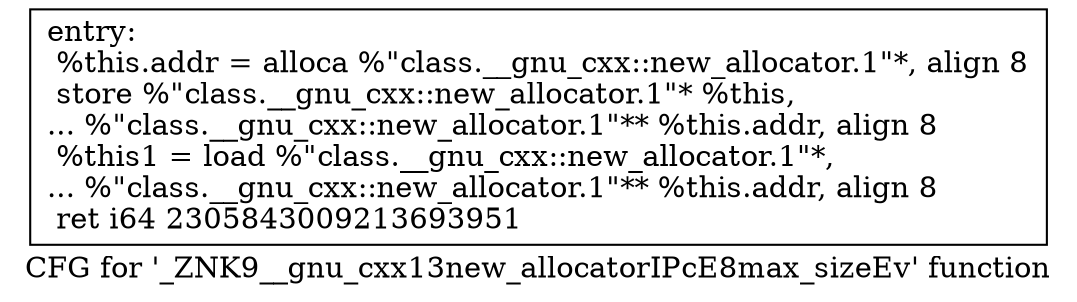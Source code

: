 digraph "CFG for '_ZNK9__gnu_cxx13new_allocatorIPcE8max_sizeEv' function" {
	label="CFG for '_ZNK9__gnu_cxx13new_allocatorIPcE8max_sizeEv' function";

	Node0x6b53cc0 [shape=record,label="{entry:\l  %this.addr = alloca %\"class.__gnu_cxx::new_allocator.1\"*, align 8\l  store %\"class.__gnu_cxx::new_allocator.1\"* %this,\l... %\"class.__gnu_cxx::new_allocator.1\"** %this.addr, align 8\l  %this1 = load %\"class.__gnu_cxx::new_allocator.1\"*,\l... %\"class.__gnu_cxx::new_allocator.1\"** %this.addr, align 8\l  ret i64 2305843009213693951\l}"];
}
